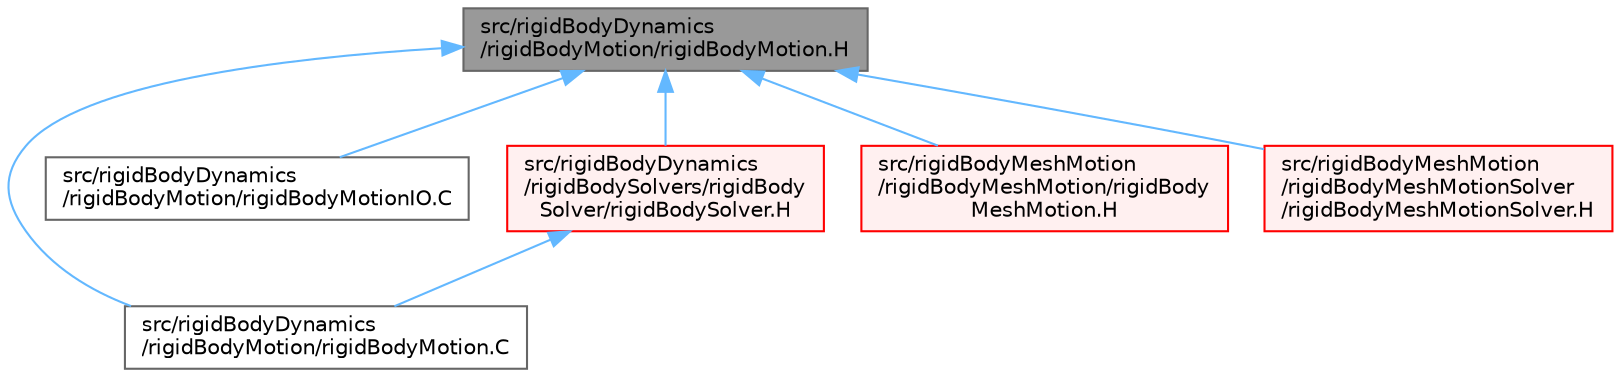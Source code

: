 digraph "src/rigidBodyDynamics/rigidBodyMotion/rigidBodyMotion.H"
{
 // LATEX_PDF_SIZE
  bgcolor="transparent";
  edge [fontname=Helvetica,fontsize=10,labelfontname=Helvetica,labelfontsize=10];
  node [fontname=Helvetica,fontsize=10,shape=box,height=0.2,width=0.4];
  Node1 [id="Node000001",label="src/rigidBodyDynamics\l/rigidBodyMotion/rigidBodyMotion.H",height=0.2,width=0.4,color="gray40", fillcolor="grey60", style="filled", fontcolor="black",tooltip=" "];
  Node1 -> Node2 [id="edge1_Node000001_Node000002",dir="back",color="steelblue1",style="solid",tooltip=" "];
  Node2 [id="Node000002",label="src/rigidBodyDynamics\l/rigidBodyMotion/rigidBodyMotion.C",height=0.2,width=0.4,color="grey40", fillcolor="white", style="filled",URL="$rigidBodyMotion_8C.html",tooltip=" "];
  Node1 -> Node3 [id="edge2_Node000001_Node000003",dir="back",color="steelblue1",style="solid",tooltip=" "];
  Node3 [id="Node000003",label="src/rigidBodyDynamics\l/rigidBodyMotion/rigidBodyMotionIO.C",height=0.2,width=0.4,color="grey40", fillcolor="white", style="filled",URL="$rigidBodyMotionIO_8C.html",tooltip=" "];
  Node1 -> Node4 [id="edge3_Node000001_Node000004",dir="back",color="steelblue1",style="solid",tooltip=" "];
  Node4 [id="Node000004",label="src/rigidBodyDynamics\l/rigidBodySolvers/rigidBody\lSolver/rigidBodySolver.H",height=0.2,width=0.4,color="red", fillcolor="#FFF0F0", style="filled",URL="$rigidBodySolver_8H.html",tooltip=" "];
  Node4 -> Node2 [id="edge4_Node000004_Node000002",dir="back",color="steelblue1",style="solid",tooltip=" "];
  Node1 -> Node13 [id="edge5_Node000001_Node000013",dir="back",color="steelblue1",style="solid",tooltip=" "];
  Node13 [id="Node000013",label="src/rigidBodyMeshMotion\l/rigidBodyMeshMotion/rigidBody\lMeshMotion.H",height=0.2,width=0.4,color="red", fillcolor="#FFF0F0", style="filled",URL="$rigidBodyMeshMotion_8H.html",tooltip=" "];
  Node1 -> Node15 [id="edge6_Node000001_Node000015",dir="back",color="steelblue1",style="solid",tooltip=" "];
  Node15 [id="Node000015",label="src/rigidBodyMeshMotion\l/rigidBodyMeshMotionSolver\l/rigidBodyMeshMotionSolver.H",height=0.2,width=0.4,color="red", fillcolor="#FFF0F0", style="filled",URL="$rigidBodyMeshMotionSolver_8H.html",tooltip=" "];
}
